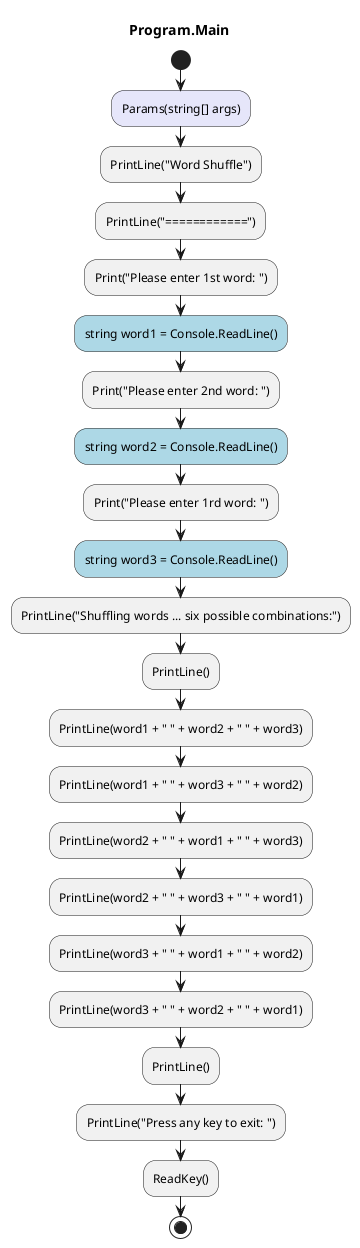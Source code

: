 @startuml Program.Main
title Program.Main
start
#Lavender:Params(string[] args);
:PrintLine("Word Shuffle");
:PrintLine("============");
:Print("Please enter 1st word: ");
#LightBlue:string word1 = Console.ReadLine();
:Print("Please enter 2nd word: ");
#LightBlue:string word2 = Console.ReadLine();
:Print("Please enter 1rd word: ");
#LightBlue:string word3 = Console.ReadLine();
:PrintLine("Shuffling words ... six possible combinations:");
:PrintLine();
:PrintLine(word1 + " " + word2 + " " + word3);
:PrintLine(word1 + " " + word3 + " " + word2);
:PrintLine(word2 + " " + word1 + " " + word3);
:PrintLine(word2 + " " + word3 + " " + word1);
:PrintLine(word3 + " " + word1 + " " + word2);
:PrintLine(word3 + " " + word2 + " " + word1);
:PrintLine();
:PrintLine("Press any key to exit: ");
:ReadKey();
stop
@enduml
